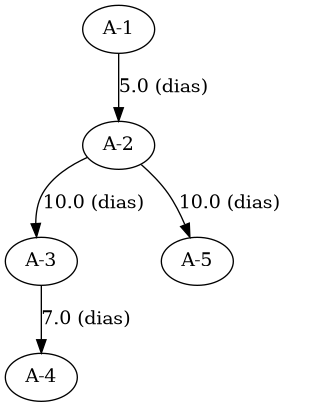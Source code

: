@startuml
digraph Diagram {
"A-1" -> "A-2" [label = "5.0 (dias)    "]
"A-2" -> "A-3" [label = "10.0 (dias)    "]
"A-2" -> "A-5" [label = "10.0 (dias)    "]
"A-3" -> "A-4" [label = "7.0 (dias)    "]
}
@enduml
